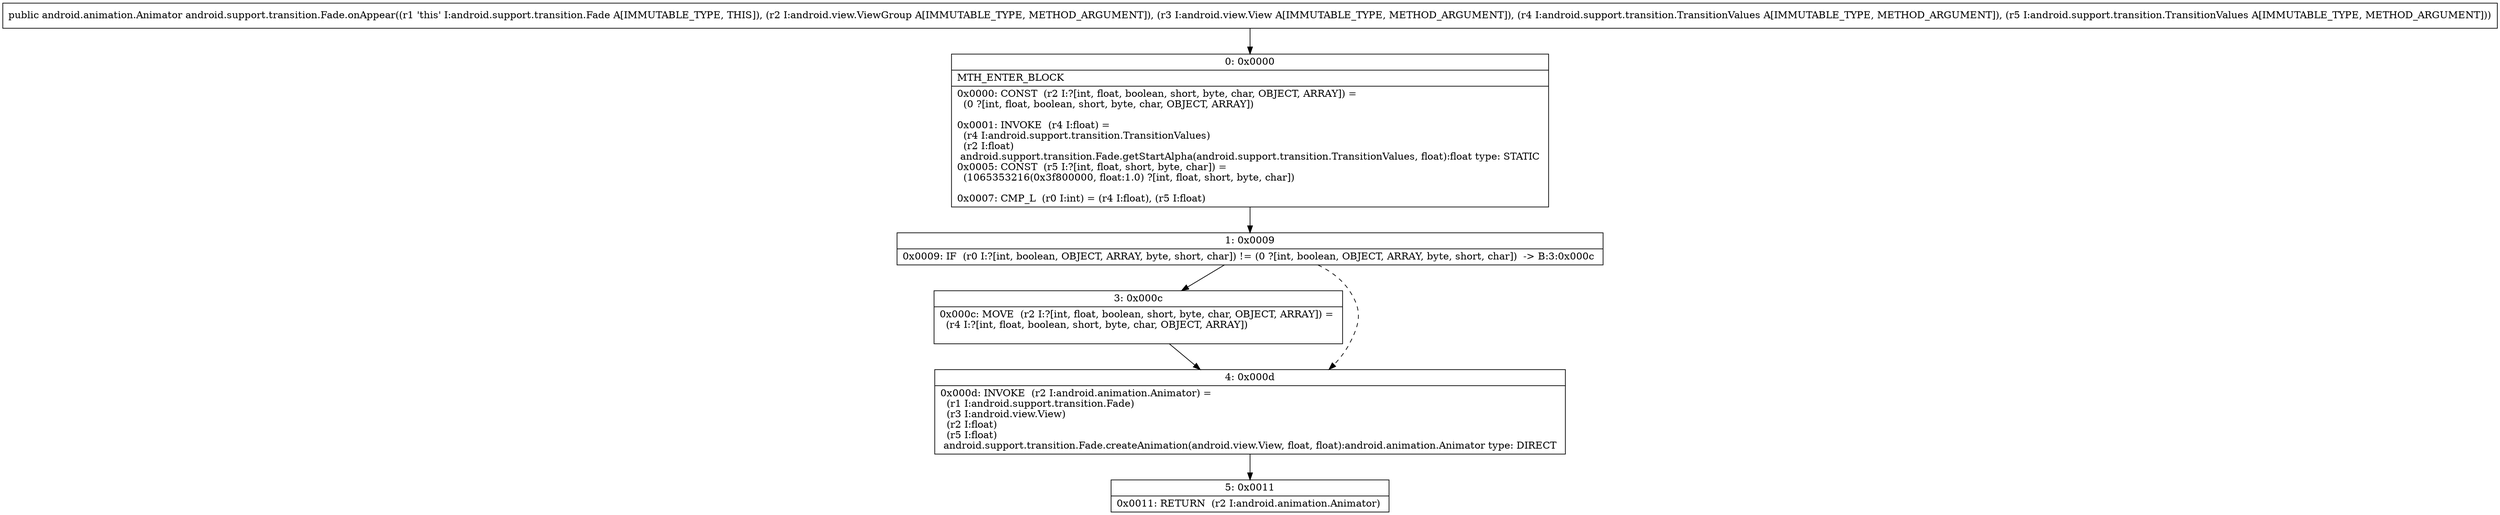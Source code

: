 digraph "CFG forandroid.support.transition.Fade.onAppear(Landroid\/view\/ViewGroup;Landroid\/view\/View;Landroid\/support\/transition\/TransitionValues;Landroid\/support\/transition\/TransitionValues;)Landroid\/animation\/Animator;" {
Node_0 [shape=record,label="{0\:\ 0x0000|MTH_ENTER_BLOCK\l|0x0000: CONST  (r2 I:?[int, float, boolean, short, byte, char, OBJECT, ARRAY]) = \l  (0 ?[int, float, boolean, short, byte, char, OBJECT, ARRAY])\l \l0x0001: INVOKE  (r4 I:float) = \l  (r4 I:android.support.transition.TransitionValues)\l  (r2 I:float)\l android.support.transition.Fade.getStartAlpha(android.support.transition.TransitionValues, float):float type: STATIC \l0x0005: CONST  (r5 I:?[int, float, short, byte, char]) = \l  (1065353216(0x3f800000, float:1.0) ?[int, float, short, byte, char])\l \l0x0007: CMP_L  (r0 I:int) = (r4 I:float), (r5 I:float) \l}"];
Node_1 [shape=record,label="{1\:\ 0x0009|0x0009: IF  (r0 I:?[int, boolean, OBJECT, ARRAY, byte, short, char]) != (0 ?[int, boolean, OBJECT, ARRAY, byte, short, char])  \-\> B:3:0x000c \l}"];
Node_3 [shape=record,label="{3\:\ 0x000c|0x000c: MOVE  (r2 I:?[int, float, boolean, short, byte, char, OBJECT, ARRAY]) = \l  (r4 I:?[int, float, boolean, short, byte, char, OBJECT, ARRAY])\l \l}"];
Node_4 [shape=record,label="{4\:\ 0x000d|0x000d: INVOKE  (r2 I:android.animation.Animator) = \l  (r1 I:android.support.transition.Fade)\l  (r3 I:android.view.View)\l  (r2 I:float)\l  (r5 I:float)\l android.support.transition.Fade.createAnimation(android.view.View, float, float):android.animation.Animator type: DIRECT \l}"];
Node_5 [shape=record,label="{5\:\ 0x0011|0x0011: RETURN  (r2 I:android.animation.Animator) \l}"];
MethodNode[shape=record,label="{public android.animation.Animator android.support.transition.Fade.onAppear((r1 'this' I:android.support.transition.Fade A[IMMUTABLE_TYPE, THIS]), (r2 I:android.view.ViewGroup A[IMMUTABLE_TYPE, METHOD_ARGUMENT]), (r3 I:android.view.View A[IMMUTABLE_TYPE, METHOD_ARGUMENT]), (r4 I:android.support.transition.TransitionValues A[IMMUTABLE_TYPE, METHOD_ARGUMENT]), (r5 I:android.support.transition.TransitionValues A[IMMUTABLE_TYPE, METHOD_ARGUMENT])) }"];
MethodNode -> Node_0;
Node_0 -> Node_1;
Node_1 -> Node_3;
Node_1 -> Node_4[style=dashed];
Node_3 -> Node_4;
Node_4 -> Node_5;
}

